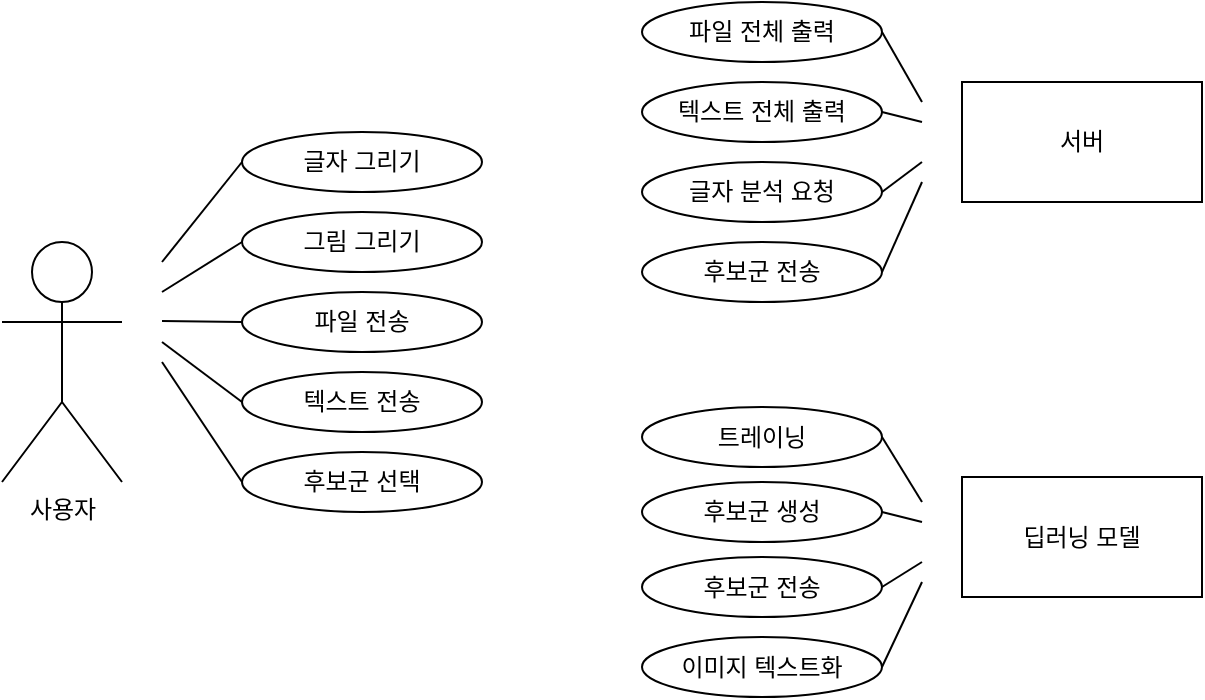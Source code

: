 <mxfile version="10.7.7" type="github"><diagram id="v4GluIUd_DE3KyS_agdI" name="Page-1"><mxGraphModel dx="840" dy="435" grid="1" gridSize="10" guides="1" tooltips="1" connect="1" arrows="1" fold="1" page="1" pageScale="1" pageWidth="827" pageHeight="1169" math="0" shadow="0"><root><mxCell id="0"/><mxCell id="1" parent="0"/><mxCell id="JFQgWpgSWjiG2_eVyPvs-1" value="사용자&lt;br&gt;&lt;br&gt;" style="shape=umlActor;verticalLabelPosition=bottom;labelBackgroundColor=#ffffff;verticalAlign=top;html=1;outlineConnect=0;" vertex="1" parent="1"><mxGeometry x="80" y="160" width="60" height="120" as="geometry"/></mxCell><mxCell id="JFQgWpgSWjiG2_eVyPvs-6" value="서버" style="rounded=0;whiteSpace=wrap;html=1;" vertex="1" parent="1"><mxGeometry x="560" y="80" width="120" height="60" as="geometry"/></mxCell><mxCell id="JFQgWpgSWjiG2_eVyPvs-7" value="딥러닝 모델" style="rounded=0;whiteSpace=wrap;html=1;" vertex="1" parent="1"><mxGeometry x="560" y="277.5" width="120" height="60" as="geometry"/></mxCell><mxCell id="JFQgWpgSWjiG2_eVyPvs-12" value="" style="endArrow=none;html=1;" edge="1" parent="1"><mxGeometry width="50" height="50" relative="1" as="geometry"><mxPoint x="160" y="185" as="sourcePoint"/><mxPoint x="200" y="160" as="targetPoint"/></mxGeometry></mxCell><mxCell id="JFQgWpgSWjiG2_eVyPvs-13" value="" style="endArrow=none;html=1;" edge="1" parent="1"><mxGeometry width="50" height="50" relative="1" as="geometry"><mxPoint x="160" y="199.5" as="sourcePoint"/><mxPoint x="200" y="200" as="targetPoint"/></mxGeometry></mxCell><mxCell id="JFQgWpgSWjiG2_eVyPvs-14" value="" style="endArrow=none;html=1;" edge="1" parent="1"><mxGeometry width="50" height="50" relative="1" as="geometry"><mxPoint x="160" y="210" as="sourcePoint"/><mxPoint x="200" y="240" as="targetPoint"/></mxGeometry></mxCell><mxCell id="JFQgWpgSWjiG2_eVyPvs-19" value="" style="endArrow=none;html=1;" edge="1" parent="1"><mxGeometry width="50" height="50" relative="1" as="geometry"><mxPoint x="160" y="220" as="sourcePoint"/><mxPoint x="200" y="280" as="targetPoint"/></mxGeometry></mxCell><mxCell id="JFQgWpgSWjiG2_eVyPvs-20" value="" style="endArrow=none;html=1;" edge="1" parent="1"><mxGeometry width="50" height="50" relative="1" as="geometry"><mxPoint x="160" y="170" as="sourcePoint"/><mxPoint x="200" y="120" as="targetPoint"/></mxGeometry></mxCell><mxCell id="JFQgWpgSWjiG2_eVyPvs-23" value="글자 그리기" style="ellipse;whiteSpace=wrap;html=1;" vertex="1" parent="1"><mxGeometry x="200" y="105" width="120" height="30" as="geometry"/></mxCell><mxCell id="JFQgWpgSWjiG2_eVyPvs-24" value="그림 그리기" style="ellipse;whiteSpace=wrap;html=1;" vertex="1" parent="1"><mxGeometry x="200" y="145" width="120" height="30" as="geometry"/></mxCell><mxCell id="JFQgWpgSWjiG2_eVyPvs-25" value="파일 전송" style="ellipse;whiteSpace=wrap;html=1;" vertex="1" parent="1"><mxGeometry x="200" y="185" width="120" height="30" as="geometry"/></mxCell><mxCell id="JFQgWpgSWjiG2_eVyPvs-26" value="텍스트 전송" style="ellipse;whiteSpace=wrap;html=1;" vertex="1" parent="1"><mxGeometry x="200" y="225" width="120" height="30" as="geometry"/></mxCell><mxCell id="JFQgWpgSWjiG2_eVyPvs-27" value="후보군 선택" style="ellipse;whiteSpace=wrap;html=1;" vertex="1" parent="1"><mxGeometry x="200" y="265" width="120" height="30" as="geometry"/></mxCell><mxCell id="JFQgWpgSWjiG2_eVyPvs-29" value="파일 전체 출력" style="ellipse;whiteSpace=wrap;html=1;" vertex="1" parent="1"><mxGeometry x="400" y="40" width="120" height="30" as="geometry"/></mxCell><mxCell id="JFQgWpgSWjiG2_eVyPvs-30" value="텍스트 전체 출력" style="ellipse;whiteSpace=wrap;html=1;" vertex="1" parent="1"><mxGeometry x="400" y="80" width="120" height="30" as="geometry"/></mxCell><mxCell id="JFQgWpgSWjiG2_eVyPvs-31" value="글자 분석 요청" style="ellipse;whiteSpace=wrap;html=1;" vertex="1" parent="1"><mxGeometry x="400" y="120" width="120" height="30" as="geometry"/></mxCell><mxCell id="JFQgWpgSWjiG2_eVyPvs-32" value="후보군 전송" style="ellipse;whiteSpace=wrap;html=1;" vertex="1" parent="1"><mxGeometry x="400" y="160" width="120" height="30" as="geometry"/></mxCell><mxCell id="JFQgWpgSWjiG2_eVyPvs-33" value="트레이닝" style="ellipse;whiteSpace=wrap;html=1;" vertex="1" parent="1"><mxGeometry x="400" y="242.5" width="120" height="30" as="geometry"/></mxCell><mxCell id="JFQgWpgSWjiG2_eVyPvs-34" value="후보군 생성" style="ellipse;whiteSpace=wrap;html=1;" vertex="1" parent="1"><mxGeometry x="400" y="280" width="120" height="30" as="geometry"/></mxCell><mxCell id="JFQgWpgSWjiG2_eVyPvs-35" value="후보군 전송" style="ellipse;whiteSpace=wrap;html=1;" vertex="1" parent="1"><mxGeometry x="400" y="317.5" width="120" height="30" as="geometry"/></mxCell><mxCell id="JFQgWpgSWjiG2_eVyPvs-36" value="이미지 텍스트화" style="ellipse;whiteSpace=wrap;html=1;" vertex="1" parent="1"><mxGeometry x="400" y="357.5" width="120" height="30" as="geometry"/></mxCell><mxCell id="JFQgWpgSWjiG2_eVyPvs-39" value="" style="endArrow=none;html=1;" edge="1" parent="1"><mxGeometry width="50" height="50" relative="1" as="geometry"><mxPoint x="520" y="55" as="sourcePoint"/><mxPoint x="540" y="90" as="targetPoint"/></mxGeometry></mxCell><mxCell id="JFQgWpgSWjiG2_eVyPvs-41" value="" style="endArrow=none;html=1;exitX=1;exitY=0.5;exitDx=0;exitDy=0;" edge="1" parent="1" source="JFQgWpgSWjiG2_eVyPvs-30"><mxGeometry width="50" height="50" relative="1" as="geometry"><mxPoint x="520" y="90" as="sourcePoint"/><mxPoint x="540" y="100" as="targetPoint"/></mxGeometry></mxCell><mxCell id="JFQgWpgSWjiG2_eVyPvs-42" value="" style="endArrow=none;html=1;exitX=1;exitY=0.5;exitDx=0;exitDy=0;" edge="1" parent="1" source="JFQgWpgSWjiG2_eVyPvs-32"><mxGeometry width="50" height="50" relative="1" as="geometry"><mxPoint x="550" y="85" as="sourcePoint"/><mxPoint x="540" y="130" as="targetPoint"/></mxGeometry></mxCell><mxCell id="JFQgWpgSWjiG2_eVyPvs-43" value="" style="endArrow=none;html=1;exitX=1;exitY=0.5;exitDx=0;exitDy=0;" edge="1" parent="1" source="JFQgWpgSWjiG2_eVyPvs-31"><mxGeometry width="50" height="50" relative="1" as="geometry"><mxPoint x="530" y="105" as="sourcePoint"/><mxPoint x="540" y="120" as="targetPoint"/></mxGeometry></mxCell><mxCell id="JFQgWpgSWjiG2_eVyPvs-44" value="" style="endArrow=none;html=1;exitX=1;exitY=0.5;exitDx=0;exitDy=0;" edge="1" parent="1" source="JFQgWpgSWjiG2_eVyPvs-33"><mxGeometry width="50" height="50" relative="1" as="geometry"><mxPoint x="570" y="212.5" as="sourcePoint"/><mxPoint x="540" y="290" as="targetPoint"/></mxGeometry></mxCell><mxCell id="JFQgWpgSWjiG2_eVyPvs-45" value="" style="endArrow=none;html=1;entryX=1;entryY=0.5;entryDx=0;entryDy=0;" edge="1" parent="1" target="JFQgWpgSWjiG2_eVyPvs-35"><mxGeometry width="50" height="50" relative="1" as="geometry"><mxPoint x="540" y="320" as="sourcePoint"/><mxPoint x="590" y="197.5" as="targetPoint"/></mxGeometry></mxCell><mxCell id="JFQgWpgSWjiG2_eVyPvs-46" value="" style="endArrow=none;html=1;exitX=1;exitY=0.5;exitDx=0;exitDy=0;" edge="1" parent="1" source="JFQgWpgSWjiG2_eVyPvs-34"><mxGeometry width="50" height="50" relative="1" as="geometry"><mxPoint x="590" y="187.5" as="sourcePoint"/><mxPoint x="540" y="300" as="targetPoint"/></mxGeometry></mxCell><mxCell id="JFQgWpgSWjiG2_eVyPvs-47" value="" style="endArrow=none;html=1;exitX=1;exitY=0.5;exitDx=0;exitDy=0;" edge="1" parent="1" source="JFQgWpgSWjiG2_eVyPvs-36"><mxGeometry width="50" height="50" relative="1" as="geometry"><mxPoint x="520" y="380" as="sourcePoint"/><mxPoint x="540" y="330" as="targetPoint"/></mxGeometry></mxCell></root></mxGraphModel></diagram></mxfile>